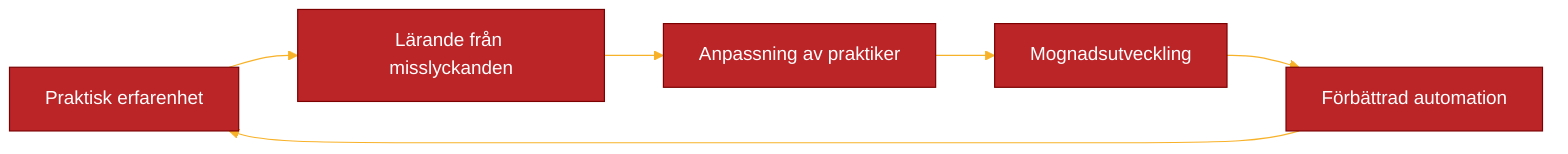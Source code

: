 ---
config:
  theme: 'base'
  themeVariables:
    primaryColor: '#BB2528'
    primaryTextColor: '#fff'
    primaryBorderColor: '#7C0000'
    lineColor: '#F8B229'
    secondaryColor: '#006100'
    tertiaryColor: '#fff'
---
graph LR
    A[Praktisk erfarenhet] --> B[Lärande från misslyckanden]
    B --> C[Anpassning av praktiker]
    C --> D[Mognadsutveckling]
    D --> E[Förbättrad automation]
    E --> A